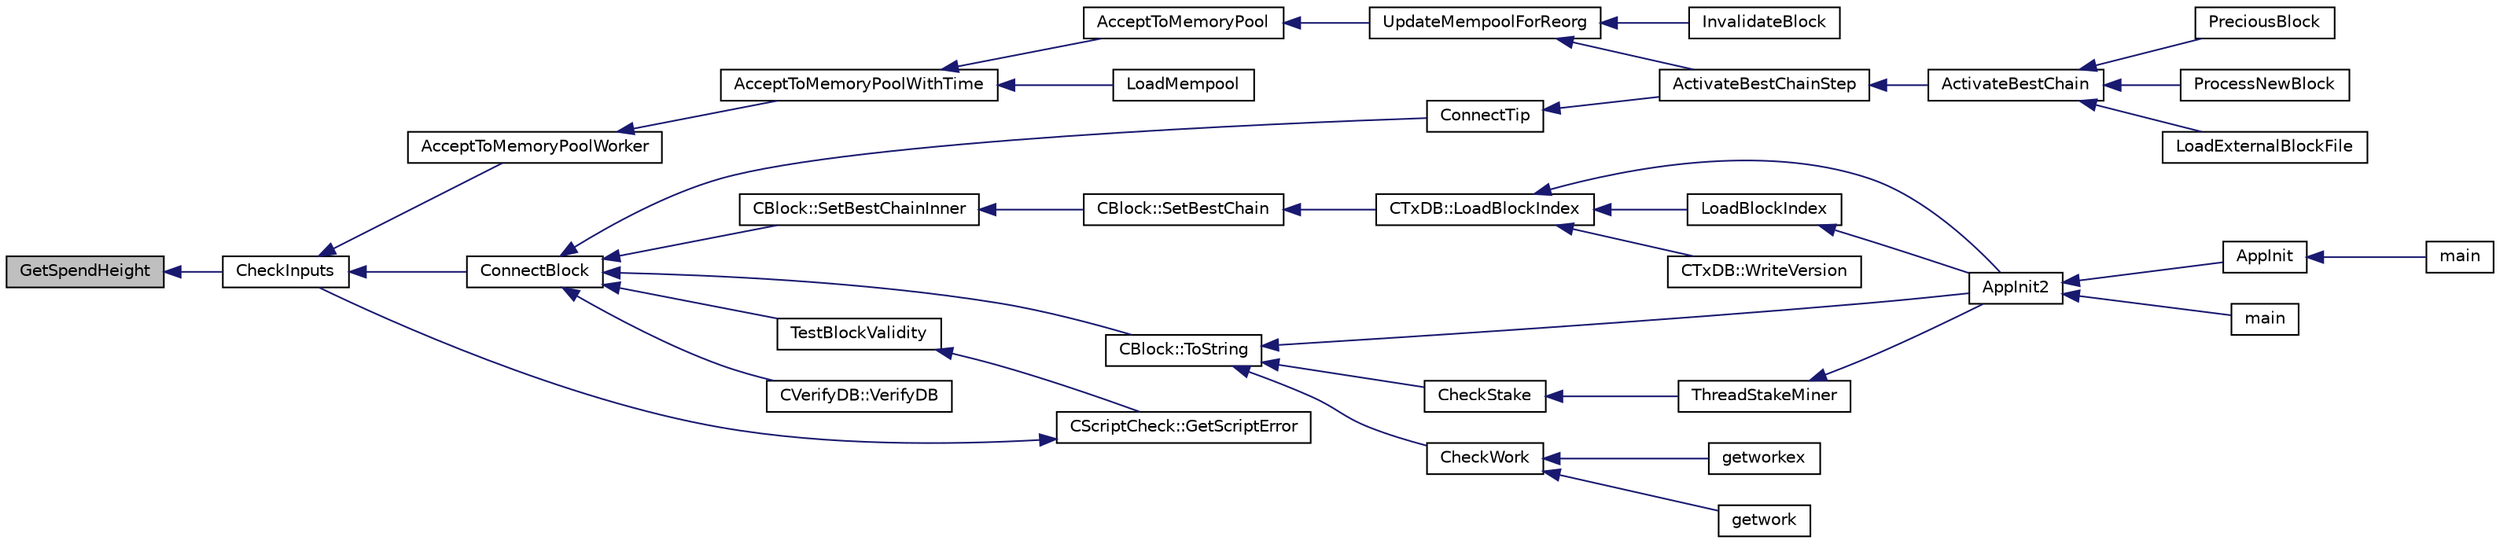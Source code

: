 digraph "GetSpendHeight"
{
  edge [fontname="Helvetica",fontsize="10",labelfontname="Helvetica",labelfontsize="10"];
  node [fontname="Helvetica",fontsize="10",shape=record];
  rankdir="LR";
  Node915 [label="GetSpendHeight",height=0.2,width=0.4,color="black", fillcolor="grey75", style="filled", fontcolor="black"];
  Node915 -> Node916 [dir="back",color="midnightblue",fontsize="10",style="solid",fontname="Helvetica"];
  Node916 [label="CheckInputs",height=0.2,width=0.4,color="black", fillcolor="white", style="filled",URL="$dd/d7d/validation_8cpp.html#a48897c72856156ef5606fc27fe1954f3",tooltip="Check whether all inputs of this transaction are valid (no double spends, scripts & sigs..."];
  Node916 -> Node917 [dir="back",color="midnightblue",fontsize="10",style="solid",fontname="Helvetica"];
  Node917 [label="AcceptToMemoryPoolWorker",height=0.2,width=0.4,color="black", fillcolor="white", style="filled",URL="$dd/d7d/validation_8cpp.html#a274b0623037c72315662a07ecf760176"];
  Node917 -> Node918 [dir="back",color="midnightblue",fontsize="10",style="solid",fontname="Helvetica"];
  Node918 [label="AcceptToMemoryPoolWithTime",height=0.2,width=0.4,color="black", fillcolor="white", style="filled",URL="$dd/d7d/validation_8cpp.html#a7e5d2eb678cdda338b2dc803a2d4999f",tooltip="(try to) add transaction to memory pool with a specified acceptance time "];
  Node918 -> Node919 [dir="back",color="midnightblue",fontsize="10",style="solid",fontname="Helvetica"];
  Node919 [label="AcceptToMemoryPool",height=0.2,width=0.4,color="black", fillcolor="white", style="filled",URL="$db/d38/validation_8h.html#a25cdf856fb2107e0e96fd6bf4c0619cb",tooltip="(try to) add transaction to memory pool plTxnReplaced will be appended to with all transactions repla..."];
  Node919 -> Node920 [dir="back",color="midnightblue",fontsize="10",style="solid",fontname="Helvetica"];
  Node920 [label="UpdateMempoolForReorg",height=0.2,width=0.4,color="black", fillcolor="white", style="filled",URL="$dd/d7d/validation_8cpp.html#aaa1204b724d7b62f09ef22df4c6a592d"];
  Node920 -> Node921 [dir="back",color="midnightblue",fontsize="10",style="solid",fontname="Helvetica"];
  Node921 [label="ActivateBestChainStep",height=0.2,width=0.4,color="black", fillcolor="white", style="filled",URL="$dd/d7d/validation_8cpp.html#a4e2b817360d39dc766271f51fc146c96",tooltip="Try to make some progress towards making pindexMostWork the active block. "];
  Node921 -> Node922 [dir="back",color="midnightblue",fontsize="10",style="solid",fontname="Helvetica"];
  Node922 [label="ActivateBestChain",height=0.2,width=0.4,color="black", fillcolor="white", style="filled",URL="$db/d38/validation_8h.html#a81d9ced51eb72d4df66abddb00318b64",tooltip="Find the best known block, and make it the tip of the block chain. "];
  Node922 -> Node923 [dir="back",color="midnightblue",fontsize="10",style="solid",fontname="Helvetica"];
  Node923 [label="PreciousBlock",height=0.2,width=0.4,color="black", fillcolor="white", style="filled",URL="$db/d38/validation_8h.html#a04e493dc156338a1b2f457f7a7feaaa9",tooltip="Mark a block as precious and reorganize. "];
  Node922 -> Node924 [dir="back",color="midnightblue",fontsize="10",style="solid",fontname="Helvetica"];
  Node924 [label="ProcessNewBlock",height=0.2,width=0.4,color="black", fillcolor="white", style="filled",URL="$db/d38/validation_8h.html#a290fce59049c0951b8eb73f0129bf6f0",tooltip="Process an incoming block. "];
  Node922 -> Node925 [dir="back",color="midnightblue",fontsize="10",style="solid",fontname="Helvetica"];
  Node925 [label="LoadExternalBlockFile",height=0.2,width=0.4,color="black", fillcolor="white", style="filled",URL="$db/d38/validation_8h.html#a2233339a13d09038cf2e46f4d0144be4",tooltip="Import blocks from an external file. "];
  Node920 -> Node926 [dir="back",color="midnightblue",fontsize="10",style="solid",fontname="Helvetica"];
  Node926 [label="InvalidateBlock",height=0.2,width=0.4,color="black", fillcolor="white", style="filled",URL="$db/d38/validation_8h.html#adf70cddb5b3b3218a7f22da08dc4a456",tooltip="Mark a block as invalid. "];
  Node918 -> Node927 [dir="back",color="midnightblue",fontsize="10",style="solid",fontname="Helvetica"];
  Node927 [label="LoadMempool",height=0.2,width=0.4,color="black", fillcolor="white", style="filled",URL="$db/d38/validation_8h.html#adea951730b49ef41e5390df5be8d3f1b",tooltip="Load the mempool from disk. "];
  Node916 -> Node928 [dir="back",color="midnightblue",fontsize="10",style="solid",fontname="Helvetica"];
  Node928 [label="ConnectBlock",height=0.2,width=0.4,color="black", fillcolor="white", style="filled",URL="$dd/d7d/validation_8cpp.html#afafbb35ee38b98e832fcb8b159942055",tooltip="Apply the effects of this block (with given index) on the UTXO set represented by coins..."];
  Node928 -> Node929 [dir="back",color="midnightblue",fontsize="10",style="solid",fontname="Helvetica"];
  Node929 [label="CBlock::SetBestChainInner",height=0.2,width=0.4,color="black", fillcolor="white", style="filled",URL="$d3/d51/class_c_block.html#a82c90ccbecf89a38ff56d8429514e2c2"];
  Node929 -> Node930 [dir="back",color="midnightblue",fontsize="10",style="solid",fontname="Helvetica"];
  Node930 [label="CBlock::SetBestChain",height=0.2,width=0.4,color="black", fillcolor="white", style="filled",URL="$d3/d51/class_c_block.html#a6e308b2d75d1cfc4a75eda36feb60ca1"];
  Node930 -> Node931 [dir="back",color="midnightblue",fontsize="10",style="solid",fontname="Helvetica"];
  Node931 [label="CTxDB::LoadBlockIndex",height=0.2,width=0.4,color="black", fillcolor="white", style="filled",URL="$d9/d8d/class_c_tx_d_b.html#abcb9df0821d996f811f6604b452a26a0"];
  Node931 -> Node932 [dir="back",color="midnightblue",fontsize="10",style="solid",fontname="Helvetica"];
  Node932 [label="AppInit2",height=0.2,width=0.4,color="black", fillcolor="white", style="filled",URL="$d8/dc0/init_8h.html#a1a4c1bfbf6ba1db77e988b89b9cadfd3",tooltip="Initialize ion. "];
  Node932 -> Node933 [dir="back",color="midnightblue",fontsize="10",style="solid",fontname="Helvetica"];
  Node933 [label="AppInit",height=0.2,width=0.4,color="black", fillcolor="white", style="filled",URL="$d4/d35/iond_8cpp.html#ac59316b767e6984e1285f0531275286b"];
  Node933 -> Node934 [dir="back",color="midnightblue",fontsize="10",style="solid",fontname="Helvetica"];
  Node934 [label="main",height=0.2,width=0.4,color="black", fillcolor="white", style="filled",URL="$d4/d35/iond_8cpp.html#a0ddf1224851353fc92bfbff6f499fa97"];
  Node932 -> Node935 [dir="back",color="midnightblue",fontsize="10",style="solid",fontname="Helvetica"];
  Node935 [label="main",height=0.2,width=0.4,color="black", fillcolor="white", style="filled",URL="$d5/d2d/ion_8cpp.html#a0ddf1224851353fc92bfbff6f499fa97"];
  Node931 -> Node936 [dir="back",color="midnightblue",fontsize="10",style="solid",fontname="Helvetica"];
  Node936 [label="LoadBlockIndex",height=0.2,width=0.4,color="black", fillcolor="white", style="filled",URL="$d4/dbf/main_8h.html#a367f303d34b8a5501ac4d77bebab578c"];
  Node936 -> Node932 [dir="back",color="midnightblue",fontsize="10",style="solid",fontname="Helvetica"];
  Node931 -> Node937 [dir="back",color="midnightblue",fontsize="10",style="solid",fontname="Helvetica"];
  Node937 [label="CTxDB::WriteVersion",height=0.2,width=0.4,color="black", fillcolor="white", style="filled",URL="$d9/d8d/class_c_tx_d_b.html#aa30dbf235b1c229896097e1eb1ea9520"];
  Node928 -> Node938 [dir="back",color="midnightblue",fontsize="10",style="solid",fontname="Helvetica"];
  Node938 [label="CBlock::ToString",height=0.2,width=0.4,color="black", fillcolor="white", style="filled",URL="$d3/d51/class_c_block.html#a0e8a98f10831c00ae76b3a831c4804e5"];
  Node938 -> Node932 [dir="back",color="midnightblue",fontsize="10",style="solid",fontname="Helvetica"];
  Node938 -> Node939 [dir="back",color="midnightblue",fontsize="10",style="solid",fontname="Helvetica"];
  Node939 [label="CheckWork",height=0.2,width=0.4,color="black", fillcolor="white", style="filled",URL="$de/d13/miner_8h.html#aadd8a05aa6d8fae1c0f4daa5e971a12a",tooltip="Check mined proof-of-work block. "];
  Node939 -> Node940 [dir="back",color="midnightblue",fontsize="10",style="solid",fontname="Helvetica"];
  Node940 [label="getworkex",height=0.2,width=0.4,color="black", fillcolor="white", style="filled",URL="$d4/ddd/rpcmining_8cpp.html#aa40f86dc468a3f2ef4a3bba99e20a069"];
  Node939 -> Node941 [dir="back",color="midnightblue",fontsize="10",style="solid",fontname="Helvetica"];
  Node941 [label="getwork",height=0.2,width=0.4,color="black", fillcolor="white", style="filled",URL="$d4/ddd/rpcmining_8cpp.html#a356be62c93d38267a7da9e1cb644d547"];
  Node938 -> Node942 [dir="back",color="midnightblue",fontsize="10",style="solid",fontname="Helvetica"];
  Node942 [label="CheckStake",height=0.2,width=0.4,color="black", fillcolor="white", style="filled",URL="$de/d13/miner_8h.html#a68be4bcfa03b86095641eac5ca996fed",tooltip="Check mined proof-of-stake block. "];
  Node942 -> Node943 [dir="back",color="midnightblue",fontsize="10",style="solid",fontname="Helvetica"];
  Node943 [label="ThreadStakeMiner",height=0.2,width=0.4,color="black", fillcolor="white", style="filled",URL="$d6/de3/miner_8cpp.html#a31faece5ef0e403969b3d3debd79b352"];
  Node943 -> Node932 [dir="back",color="midnightblue",fontsize="10",style="solid",fontname="Helvetica"];
  Node928 -> Node944 [dir="back",color="midnightblue",fontsize="10",style="solid",fontname="Helvetica"];
  Node944 [label="ConnectTip",height=0.2,width=0.4,color="black", fillcolor="white", style="filled",URL="$dd/d7d/validation_8cpp.html#a6aed3630ddc1f0822daf257250d4799a",tooltip="Connect a new block to chainActive. "];
  Node944 -> Node921 [dir="back",color="midnightblue",fontsize="10",style="solid",fontname="Helvetica"];
  Node928 -> Node945 [dir="back",color="midnightblue",fontsize="10",style="solid",fontname="Helvetica"];
  Node945 [label="TestBlockValidity",height=0.2,width=0.4,color="black", fillcolor="white", style="filled",URL="$db/d38/validation_8h.html#a12c39e969c9077605ae8a91730fb78d3",tooltip="Check a block is completely valid from start to finish (only works on top of our current best block..."];
  Node945 -> Node946 [dir="back",color="midnightblue",fontsize="10",style="solid",fontname="Helvetica"];
  Node946 [label="CScriptCheck::GetScriptError",height=0.2,width=0.4,color="black", fillcolor="white", style="filled",URL="$df/d12/class_c_script_check.html#a1340496c37e521c253606b5957173afd"];
  Node946 -> Node916 [dir="back",color="midnightblue",fontsize="10",style="solid",fontname="Helvetica"];
  Node928 -> Node947 [dir="back",color="midnightblue",fontsize="10",style="solid",fontname="Helvetica"];
  Node947 [label="CVerifyDB::VerifyDB",height=0.2,width=0.4,color="black", fillcolor="white", style="filled",URL="$d7/da0/class_c_verify_d_b.html#af12e07230f20d23cf01d417d0e785c49"];
}
